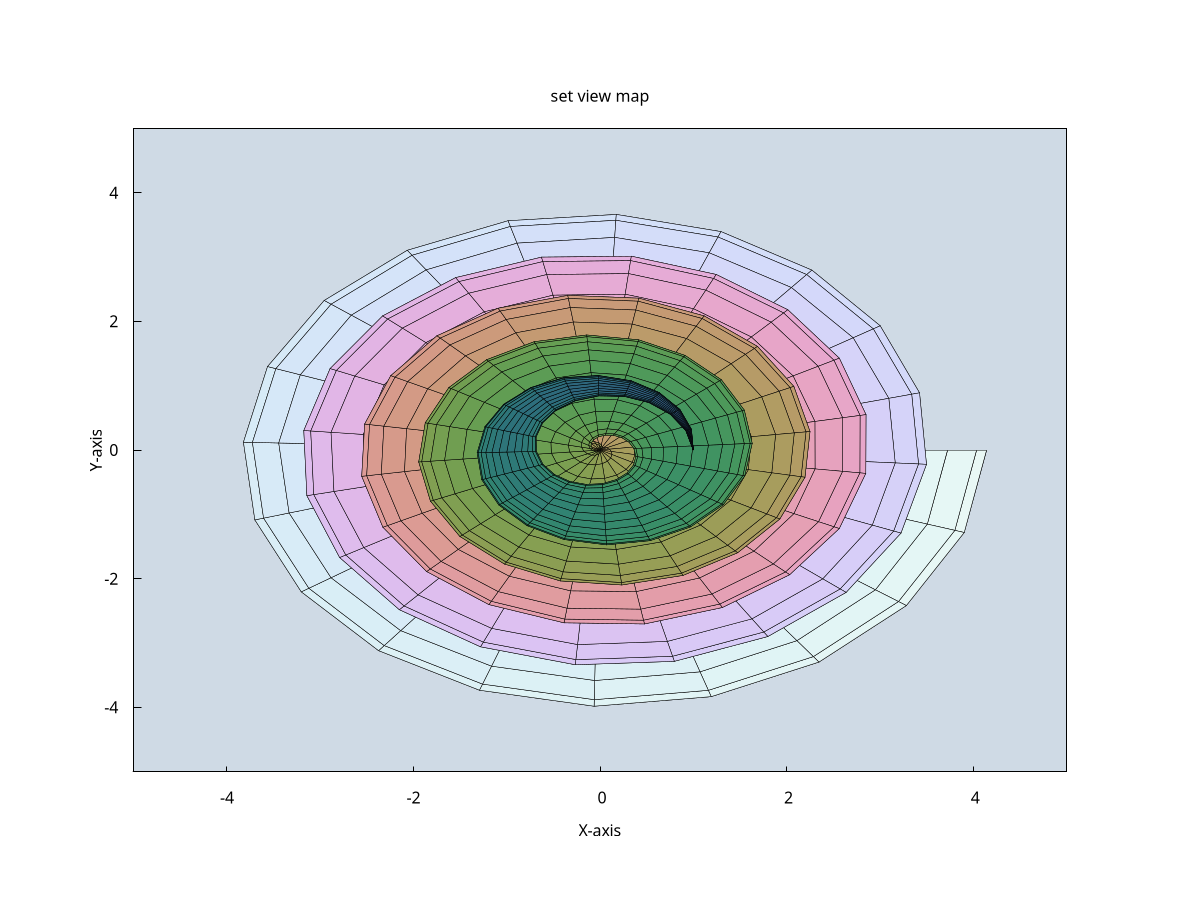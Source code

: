 #!/usr/bin/gnuplot -persist
# set terminal pngcairo  transparent enhanced font "italic,10" fontscale 1.0 size 600, 400 
# set output 'projection.1.png'
set dummy u, v
unset key
set wall y0  fc  rgb "bisque"  fillstyle  transparent solid 0.50 border lt -1
set wall x0  fc  rgb "forest-green"  fillstyle  transparent solid 0.50 border lt -1
set wall z0  fc  rgb "slategrey"  fillstyle  transparent solid 0.50 border lt -1
set parametric
set view map scale 1
set isosamples 75, 25
set style data lines
set xyplane relative 0
set xtics border in scale 0.5,0.5 nomirror norotate  autojustify
set xtics  norangelimit -4.00000,2,4.00000
set ytics border in scale 0.5,0.5 nomirror norotate  autojustify
set ytics  norangelimit -4.00000,2,4.00000
set ztics border in scale 0.5,0.5 nomirror norotate  center
set ztics  norangelimit 0.5
set cbtics border in scale 0.5,0.5 mirror norotate  autojustify
set rtics border in scale 0.5,0.5 nomirror norotate  autojustify
set title "set view map" 
set urange [ 0.00000 : 31.4159 ] noreverse nowriteback
set vrange [ 0.00000 : 6.28319 ] noreverse nowriteback
set xlabel "X-axis" 
set xrange [ -5.00000 : 5.00000 ] noreverse nowriteback
set x2range [ * : * ] noreverse writeback
set ylabel "Y-axis" 
set yrange [ -5.00000 : 5.00000 ] noreverse nowriteback
set y2range [ * : * ] noreverse writeback
set zlabel "Z-axis" 
set zrange [ * : * ] noreverse writeback
set cbrange [ * : * ] noreverse writeback
set rrange [ * : * ] noreverse writeback
set pm3d implicit at s
set pm3d depthorder 
set pm3d interpolate 1,1 flush begin noftriangles border linecolor rgb "black"  linewidth 0.500 dashtype solid corners2color mean
set palette cubehelix start 0.5 cycles -1.5 saturation 1
set colorbox vertical origin screen 0.9, 0.2 size screen 0.05, 0.6 front  noinvert bdefault
unset colorbox
NO_ANIMATION = 1
splot (1-0.1*u*cos(v))*cos(u),(1-0.1*u*cos(v))*sin(u),0.1*(sin(v)+u/1.7-10) with pm3d
